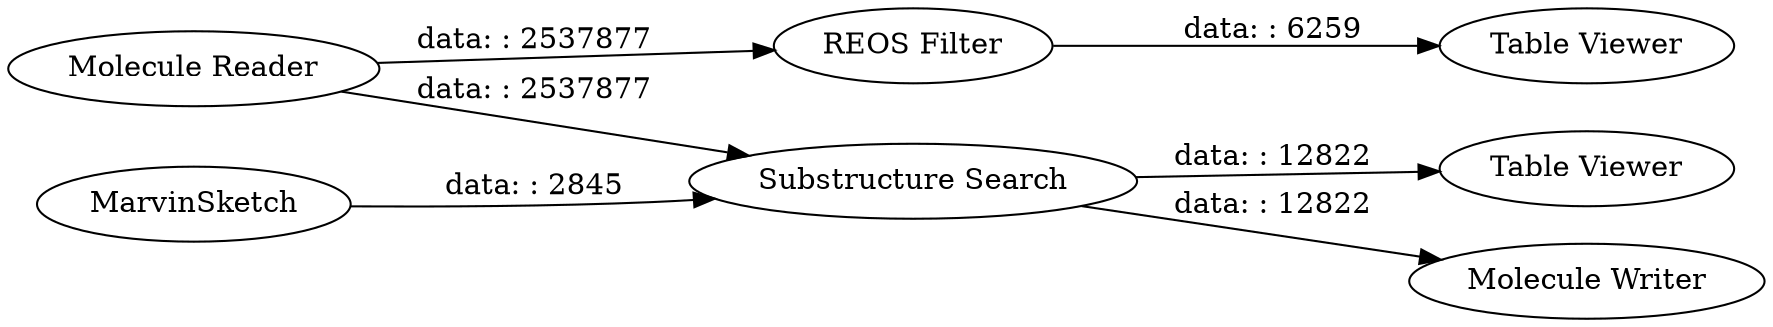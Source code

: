digraph {
	"3204317150360717532_155" [label="Table Viewer"]
	"3204317150360717532_2" [label="REOS Filter"]
	"3204317150360717532_172" [label=MarvinSketch]
	"3204317150360717532_174" [label="Table Viewer"]
	"3204317150360717532_175" [label="Molecule Writer"]
	"3204317150360717532_176" [label="Molecule Reader"]
	"3204317150360717532_173" [label="Substructure Search"]
	"3204317150360717532_2" -> "3204317150360717532_155" [label="data: : 6259"]
	"3204317150360717532_173" -> "3204317150360717532_174" [label="data: : 12822"]
	"3204317150360717532_176" -> "3204317150360717532_2" [label="data: : 2537877"]
	"3204317150360717532_176" -> "3204317150360717532_173" [label="data: : 2537877"]
	"3204317150360717532_172" -> "3204317150360717532_173" [label="data: : 2845"]
	"3204317150360717532_173" -> "3204317150360717532_175" [label="data: : 12822"]
	rankdir=LR
}
